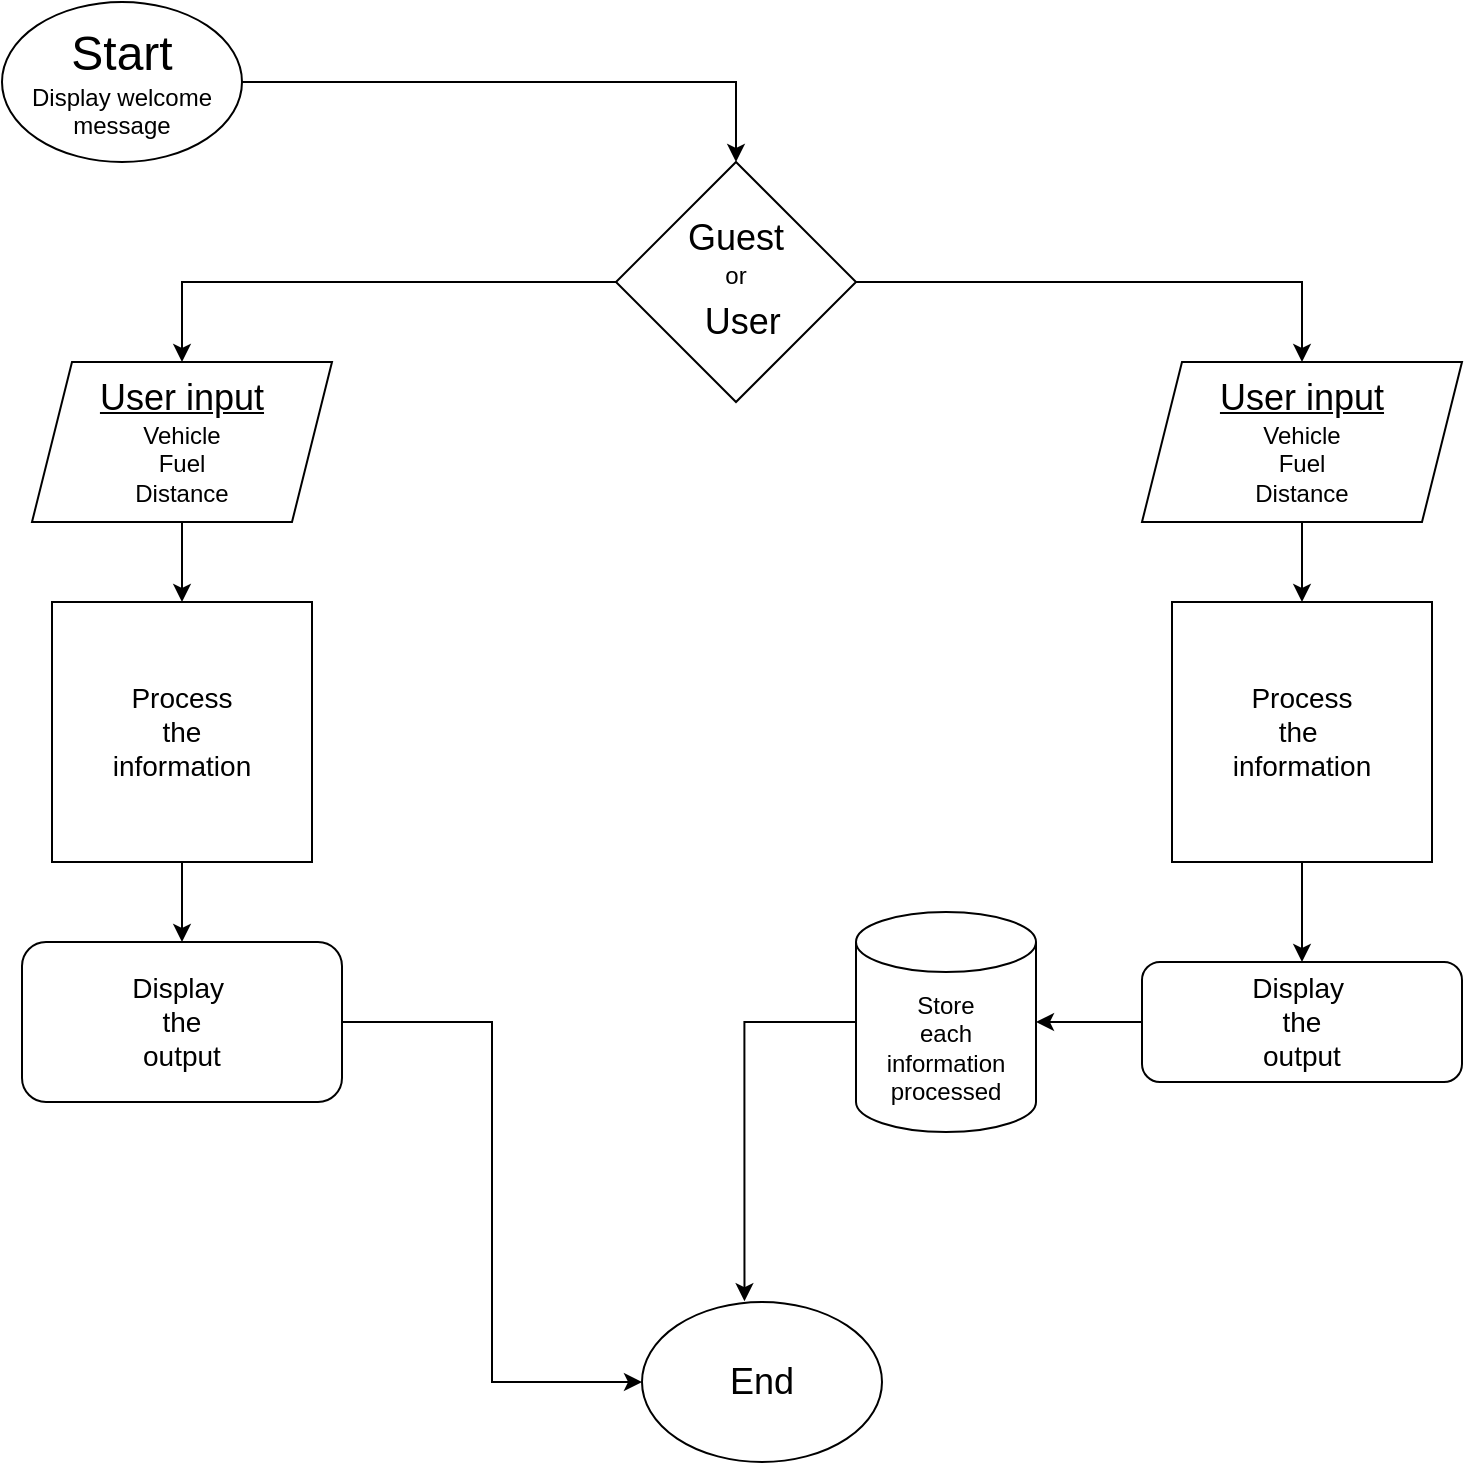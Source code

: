 <mxfile version="22.0.8" type="google">
  <diagram name="Page-1" id="GfIFseUGChnsdXNAOinP">
    <mxGraphModel dx="1134" dy="719" grid="1" gridSize="10" guides="1" tooltips="1" connect="1" arrows="1" fold="1" page="1" pageScale="1" pageWidth="850" pageHeight="1100" math="0" shadow="0">
      <root>
        <mxCell id="0" />
        <mxCell id="1" parent="0" />
        <mxCell id="Ixe8uzc6GEf6t0OTP452-5" style="edgeStyle=orthogonalEdgeStyle;rounded=0;orthogonalLoop=1;jettySize=auto;html=1;exitX=1;exitY=0.5;exitDx=0;exitDy=0;entryX=0.5;entryY=0;entryDx=0;entryDy=0;" edge="1" parent="1" source="Ixe8uzc6GEf6t0OTP452-3" target="Ixe8uzc6GEf6t0OTP452-4">
          <mxGeometry relative="1" as="geometry" />
        </mxCell>
        <mxCell id="Ixe8uzc6GEf6t0OTP452-3" value="&lt;font style=&quot;font-size: 24px;&quot;&gt;Start&lt;/font&gt;&lt;br&gt;Display welcome&lt;br&gt;message" style="ellipse;whiteSpace=wrap;html=1;" vertex="1" parent="1">
          <mxGeometry x="70" y="40" width="120" height="80" as="geometry" />
        </mxCell>
        <mxCell id="Ixe8uzc6GEf6t0OTP452-12" style="edgeStyle=orthogonalEdgeStyle;rounded=0;orthogonalLoop=1;jettySize=auto;html=1;exitX=0;exitY=0.5;exitDx=0;exitDy=0;entryX=0.5;entryY=0;entryDx=0;entryDy=0;" edge="1" parent="1" source="Ixe8uzc6GEf6t0OTP452-4" target="Ixe8uzc6GEf6t0OTP452-8">
          <mxGeometry relative="1" as="geometry" />
        </mxCell>
        <mxCell id="Ixe8uzc6GEf6t0OTP452-15" style="edgeStyle=orthogonalEdgeStyle;rounded=0;orthogonalLoop=1;jettySize=auto;html=1;exitX=1;exitY=0.5;exitDx=0;exitDy=0;entryX=0.5;entryY=0;entryDx=0;entryDy=0;" edge="1" parent="1" source="Ixe8uzc6GEf6t0OTP452-4" target="Ixe8uzc6GEf6t0OTP452-14">
          <mxGeometry relative="1" as="geometry" />
        </mxCell>
        <mxCell id="Ixe8uzc6GEf6t0OTP452-4" value="&lt;font style=&quot;&quot;&gt;&lt;font style=&quot;font-size: 18px;&quot;&gt;Guest &lt;/font&gt;&lt;br&gt;&lt;/font&gt;or&lt;br&gt;&lt;font style=&quot;font-size: 24px;&quot;&gt;&amp;nbsp;&lt;/font&gt;&lt;font style=&quot;font-size: 18px;&quot;&gt;User&lt;/font&gt;" style="rhombus;whiteSpace=wrap;html=1;" vertex="1" parent="1">
          <mxGeometry x="377" y="120" width="120" height="120" as="geometry" />
        </mxCell>
        <mxCell id="Ixe8uzc6GEf6t0OTP452-13" style="edgeStyle=orthogonalEdgeStyle;rounded=0;orthogonalLoop=1;jettySize=auto;html=1;exitX=0.5;exitY=1;exitDx=0;exitDy=0;" edge="1" parent="1" source="Ixe8uzc6GEf6t0OTP452-8">
          <mxGeometry relative="1" as="geometry">
            <mxPoint x="160" y="340" as="targetPoint" />
          </mxGeometry>
        </mxCell>
        <mxCell id="Ixe8uzc6GEf6t0OTP452-8" value="&lt;font style=&quot;font-size: 18px;&quot;&gt;&lt;u&gt;User input&lt;br&gt;&lt;/u&gt;&lt;/font&gt;Vehicle&lt;br&gt;Fuel&lt;br&gt;Distance" style="shape=parallelogram;perimeter=parallelogramPerimeter;whiteSpace=wrap;html=1;fixedSize=1;" vertex="1" parent="1">
          <mxGeometry x="85" y="220" width="150" height="80" as="geometry" />
        </mxCell>
        <mxCell id="Ixe8uzc6GEf6t0OTP452-25" style="edgeStyle=orthogonalEdgeStyle;rounded=0;orthogonalLoop=1;jettySize=auto;html=1;exitX=0.5;exitY=1;exitDx=0;exitDy=0;entryX=0.5;entryY=0;entryDx=0;entryDy=0;" edge="1" parent="1" source="Ixe8uzc6GEf6t0OTP452-10" target="Ixe8uzc6GEf6t0OTP452-17">
          <mxGeometry relative="1" as="geometry" />
        </mxCell>
        <mxCell id="Ixe8uzc6GEf6t0OTP452-10" value="&lt;font style=&quot;font-size: 14px;&quot;&gt;Process&lt;br&gt;the&lt;br&gt;information&lt;/font&gt;" style="whiteSpace=wrap;html=1;aspect=fixed;" vertex="1" parent="1">
          <mxGeometry x="95" y="340" width="130" height="130" as="geometry" />
        </mxCell>
        <mxCell id="Ixe8uzc6GEf6t0OTP452-21" style="edgeStyle=orthogonalEdgeStyle;rounded=0;orthogonalLoop=1;jettySize=auto;html=1;exitX=0.5;exitY=1;exitDx=0;exitDy=0;" edge="1" parent="1" source="Ixe8uzc6GEf6t0OTP452-11" target="Ixe8uzc6GEf6t0OTP452-18">
          <mxGeometry relative="1" as="geometry" />
        </mxCell>
        <mxCell id="Ixe8uzc6GEf6t0OTP452-11" value="&lt;font style=&quot;font-size: 14px;&quot;&gt;Process&lt;br&gt;the&amp;nbsp;&lt;br&gt;information&lt;/font&gt;" style="whiteSpace=wrap;html=1;aspect=fixed;" vertex="1" parent="1">
          <mxGeometry x="655" y="340" width="130" height="130" as="geometry" />
        </mxCell>
        <mxCell id="Ixe8uzc6GEf6t0OTP452-16" value="" style="edgeStyle=orthogonalEdgeStyle;rounded=0;orthogonalLoop=1;jettySize=auto;html=1;" edge="1" parent="1" source="Ixe8uzc6GEf6t0OTP452-14" target="Ixe8uzc6GEf6t0OTP452-11">
          <mxGeometry relative="1" as="geometry" />
        </mxCell>
        <mxCell id="Ixe8uzc6GEf6t0OTP452-14" value="&lt;font style=&quot;font-size: 18px;&quot;&gt;&lt;u&gt;User input&lt;br&gt;&lt;/u&gt;&lt;/font&gt;Vehicle&lt;br&gt;Fuel&lt;br&gt;Distance" style="shape=parallelogram;perimeter=parallelogramPerimeter;whiteSpace=wrap;html=1;fixedSize=1;" vertex="1" parent="1">
          <mxGeometry x="640" y="220" width="160" height="80" as="geometry" />
        </mxCell>
        <mxCell id="Ixe8uzc6GEf6t0OTP452-24" style="edgeStyle=orthogonalEdgeStyle;rounded=0;orthogonalLoop=1;jettySize=auto;html=1;exitX=1;exitY=0.5;exitDx=0;exitDy=0;entryX=0;entryY=0.5;entryDx=0;entryDy=0;" edge="1" parent="1" source="Ixe8uzc6GEf6t0OTP452-17" target="Ixe8uzc6GEf6t0OTP452-20">
          <mxGeometry relative="1" as="geometry" />
        </mxCell>
        <mxCell id="Ixe8uzc6GEf6t0OTP452-17" value="&lt;font style=&quot;font-size: 14px;&quot;&gt;Display&amp;nbsp;&lt;br&gt;the&lt;br&gt;output&lt;/font&gt;" style="rounded=1;whiteSpace=wrap;html=1;" vertex="1" parent="1">
          <mxGeometry x="80" y="510" width="160" height="80" as="geometry" />
        </mxCell>
        <mxCell id="Ixe8uzc6GEf6t0OTP452-18" value="&lt;font style=&quot;font-size: 14px;&quot;&gt;Display&amp;nbsp;&lt;br&gt;the&lt;br&gt;output&lt;/font&gt;" style="rounded=1;whiteSpace=wrap;html=1;" vertex="1" parent="1">
          <mxGeometry x="640" y="520" width="160" height="60" as="geometry" />
        </mxCell>
        <mxCell id="Ixe8uzc6GEf6t0OTP452-19" value="Store&lt;br&gt;each information processed" style="shape=cylinder3;whiteSpace=wrap;html=1;boundedLbl=1;backgroundOutline=1;size=15;" vertex="1" parent="1">
          <mxGeometry x="497" y="495" width="90" height="110" as="geometry" />
        </mxCell>
        <mxCell id="Ixe8uzc6GEf6t0OTP452-20" value="&lt;font style=&quot;font-size: 18px;&quot;&gt;End&lt;/font&gt;" style="ellipse;whiteSpace=wrap;html=1;" vertex="1" parent="1">
          <mxGeometry x="390" y="690" width="120" height="80" as="geometry" />
        </mxCell>
        <mxCell id="Ixe8uzc6GEf6t0OTP452-22" style="edgeStyle=orthogonalEdgeStyle;rounded=0;orthogonalLoop=1;jettySize=auto;html=1;exitX=0;exitY=0.5;exitDx=0;exitDy=0;entryX=1;entryY=0.5;entryDx=0;entryDy=0;entryPerimeter=0;" edge="1" parent="1" source="Ixe8uzc6GEf6t0OTP452-18" target="Ixe8uzc6GEf6t0OTP452-19">
          <mxGeometry relative="1" as="geometry" />
        </mxCell>
        <mxCell id="Ixe8uzc6GEf6t0OTP452-23" style="edgeStyle=orthogonalEdgeStyle;rounded=0;orthogonalLoop=1;jettySize=auto;html=1;exitX=0;exitY=0.5;exitDx=0;exitDy=0;exitPerimeter=0;entryX=0.427;entryY=-0.005;entryDx=0;entryDy=0;entryPerimeter=0;" edge="1" parent="1" source="Ixe8uzc6GEf6t0OTP452-19" target="Ixe8uzc6GEf6t0OTP452-20">
          <mxGeometry relative="1" as="geometry" />
        </mxCell>
      </root>
    </mxGraphModel>
  </diagram>
</mxfile>
